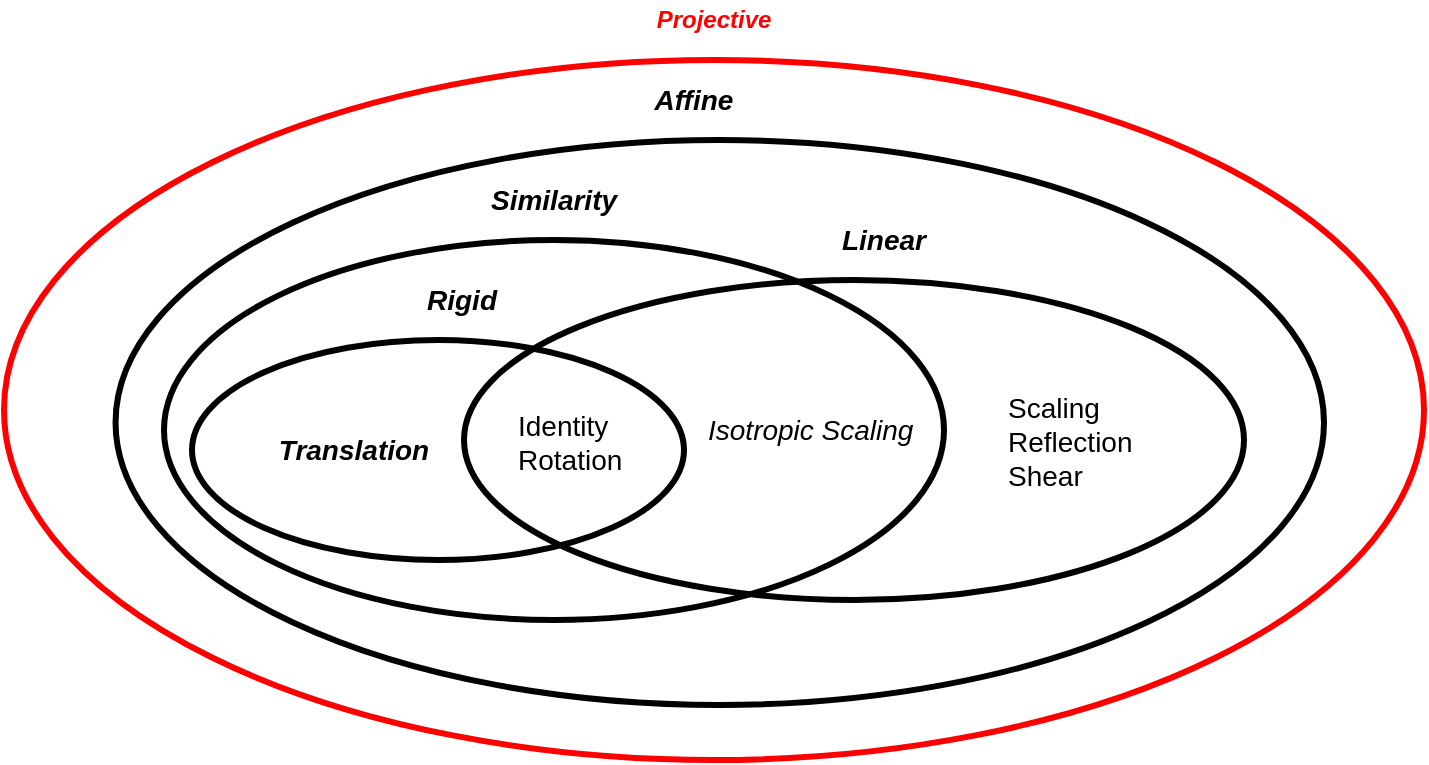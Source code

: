 <mxfile>
    <diagram id="98ABqRQm81sbjuPaNB2x" name="第 1 页">
        <mxGraphModel dx="654" dy="1019" grid="1" gridSize="10" guides="1" tooltips="1" connect="1" arrows="1" fold="1" page="1" pageScale="1" pageWidth="827" pageHeight="1169" math="0" shadow="0">
            <root>
                <mxCell id="0"/>
                <mxCell id="1" parent="0"/>
                <mxCell id="2" value="" style="ellipse;whiteSpace=wrap;html=1;strokeWidth=3;fontColor=#ffffff;fillColor=none;strokeColor=#FF0000;" vertex="1" parent="1">
                    <mxGeometry x="50" y="250" width="710" height="350" as="geometry"/>
                </mxCell>
                <mxCell id="3" value="" style="ellipse;whiteSpace=wrap;html=1;strokeWidth=3;fontColor=#ffffff;fillColor=none;strokeColor=#000000;" vertex="1" parent="1">
                    <mxGeometry x="105.78" y="290" width="604.22" height="282.5" as="geometry"/>
                </mxCell>
                <mxCell id="4" value="" style="ellipse;whiteSpace=wrap;html=1;strokeWidth=3;fontColor=#ffffff;fillColor=none;strokeColor=#000000;" vertex="1" parent="1">
                    <mxGeometry x="130" y="340" width="390" height="190" as="geometry"/>
                </mxCell>
                <mxCell id="5" value="" style="ellipse;whiteSpace=wrap;html=1;strokeWidth=3;fontColor=#ffffff;fillColor=none;strokeColor=#000000;" vertex="1" parent="1">
                    <mxGeometry x="144" y="390" width="246" height="110" as="geometry"/>
                </mxCell>
                <mxCell id="6" value="" style="ellipse;whiteSpace=wrap;html=1;strokeWidth=3;fontColor=#ffffff;fillColor=none;strokeColor=#000000;" vertex="1" parent="1">
                    <mxGeometry x="280" y="360" width="390" height="160" as="geometry"/>
                </mxCell>
                <mxCell id="7" value="Projective" style="text;html=1;strokeColor=none;fillColor=none;align=center;verticalAlign=middle;whiteSpace=wrap;rounded=0;fontColor=#FF0000;fontStyle=3" vertex="1" parent="1">
                    <mxGeometry x="350" y="220" width="110" height="20" as="geometry"/>
                </mxCell>
                <mxCell id="8" value="Affine" style="text;html=1;strokeColor=none;fillColor=none;align=center;verticalAlign=middle;whiteSpace=wrap;rounded=0;fontColor=#000000;fontSize=14;fontStyle=3" vertex="1" parent="1">
                    <mxGeometry x="350" y="260" width="90" height="20" as="geometry"/>
                </mxCell>
                <mxCell id="9" value="Similarity" style="text;html=1;strokeColor=none;fillColor=none;align=center;verticalAlign=middle;whiteSpace=wrap;rounded=0;fontColor=#000000;fontSize=14;fontStyle=3" vertex="1" parent="1">
                    <mxGeometry x="280" y="310" width="90" height="20" as="geometry"/>
                </mxCell>
                <mxCell id="10" value="Linear" style="text;html=1;strokeColor=none;fillColor=none;align=center;verticalAlign=middle;whiteSpace=wrap;rounded=0;fontColor=#000000;fontSize=14;fontStyle=3" vertex="1" parent="1">
                    <mxGeometry x="445" y="330" width="90" height="20" as="geometry"/>
                </mxCell>
                <mxCell id="11" value="Rigid" style="text;html=1;strokeColor=none;fillColor=none;align=center;verticalAlign=middle;whiteSpace=wrap;rounded=0;fontColor=#000000;fontSize=14;fontStyle=3" vertex="1" parent="1">
                    <mxGeometry x="234" y="360" width="90" height="20" as="geometry"/>
                </mxCell>
                <mxCell id="12" value="Translation" style="text;html=1;strokeColor=none;fillColor=none;align=center;verticalAlign=middle;whiteSpace=wrap;rounded=0;fontColor=#000000;fontSize=14;fontStyle=3" vertex="1" parent="1">
                    <mxGeometry x="180" y="435" width="90" height="20" as="geometry"/>
                </mxCell>
                <mxCell id="13" value="Isotropic Scaling" style="text;html=1;strokeColor=none;fillColor=none;align=left;verticalAlign=middle;whiteSpace=wrap;rounded=0;fontColor=#000000;fontSize=14;fontStyle=2" vertex="1" parent="1">
                    <mxGeometry x="400" y="425" width="110" height="20" as="geometry"/>
                </mxCell>
                <mxCell id="15" value="Identity Rotation" style="text;html=1;strokeColor=none;fillColor=none;align=left;verticalAlign=middle;whiteSpace=wrap;rounded=0;fontSize=14;fontColor=#000000;" vertex="1" parent="1">
                    <mxGeometry x="305" y="431" width="40" height="20" as="geometry"/>
                </mxCell>
                <mxCell id="16" value="Scaling&lt;br&gt;Reflection&lt;br&gt;Shear" style="text;html=1;strokeColor=none;fillColor=none;align=left;verticalAlign=middle;whiteSpace=wrap;rounded=0;fontSize=14;fontColor=#000000;" vertex="1" parent="1">
                    <mxGeometry x="550" y="411" width="90" height="59" as="geometry"/>
                </mxCell>
            </root>
        </mxGraphModel>
    </diagram>
</mxfile>